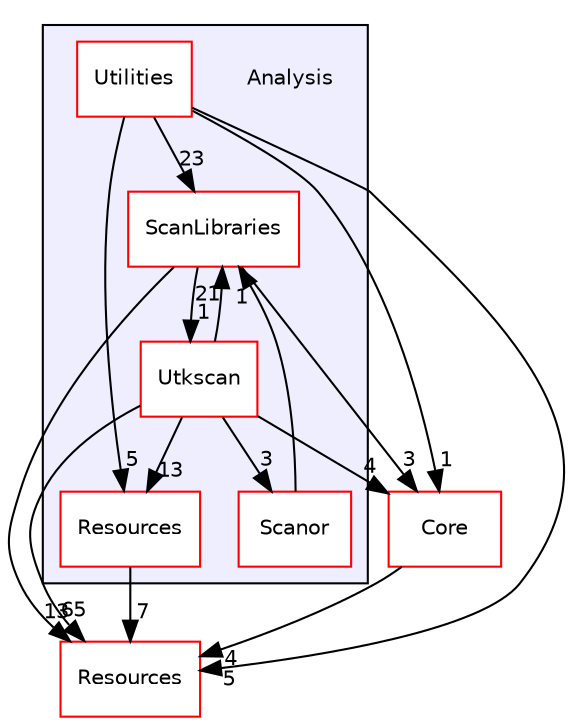 digraph "Analysis" {
  compound=true
  node [ fontsize="10", fontname="Helvetica"];
  edge [ labelfontsize="10", labelfontname="Helvetica"];
  subgraph clusterdir_19b17cb436010079e3d017a29cb7858f {
    graph [ bgcolor="#eeeeff", pencolor="black", label="" URL="dir_19b17cb436010079e3d017a29cb7858f.html"];
    dir_19b17cb436010079e3d017a29cb7858f [shape=plaintext label="Analysis"];
    dir_5d7c6f6db18e60e39633f445f8be697c [shape=box label="Resources" color="red" fillcolor="white" style="filled" URL="dir_5d7c6f6db18e60e39633f445f8be697c.html"];
    dir_d1f3dbe10f157d97e145494b8a91d73e [shape=box label="ScanLibraries" color="red" fillcolor="white" style="filled" URL="dir_d1f3dbe10f157d97e145494b8a91d73e.html"];
    dir_b3d746ee3f73c27582c04e786d179c55 [shape=box label="Scanor" color="red" fillcolor="white" style="filled" URL="dir_b3d746ee3f73c27582c04e786d179c55.html"];
    dir_c62fe72d7cbcd0ce95a071ffa5768026 [shape=box label="Utilities" color="red" fillcolor="white" style="filled" URL="dir_c62fe72d7cbcd0ce95a071ffa5768026.html"];
    dir_f13c84c46700b552851dcb8286bbe188 [shape=box label="Utkscan" color="red" fillcolor="white" style="filled" URL="dir_f13c84c46700b552851dcb8286bbe188.html"];
  }
  dir_c6310732a22f63c0c2fc5595561e68f1 [shape=box label="Core" fillcolor="white" style="filled" color="red" URL="dir_c6310732a22f63c0c2fc5595561e68f1.html"];
  dir_bde32bf976401edbce144c1ca78437b0 [shape=box label="Resources" fillcolor="white" style="filled" color="red" URL="dir_bde32bf976401edbce144c1ca78437b0.html"];
  dir_c62fe72d7cbcd0ce95a071ffa5768026->dir_d1f3dbe10f157d97e145494b8a91d73e [headlabel="23", labeldistance=1.5 headhref="dir_000031_000060.html"];
  dir_c62fe72d7cbcd0ce95a071ffa5768026->dir_c6310732a22f63c0c2fc5595561e68f1 [headlabel="1", labeldistance=1.5 headhref="dir_000031_000022.html"];
  dir_c62fe72d7cbcd0ce95a071ffa5768026->dir_bde32bf976401edbce144c1ca78437b0 [headlabel="5", labeldistance=1.5 headhref="dir_000031_000019.html"];
  dir_c62fe72d7cbcd0ce95a071ffa5768026->dir_5d7c6f6db18e60e39633f445f8be697c [headlabel="5", labeldistance=1.5 headhref="dir_000031_000017.html"];
  dir_b3d746ee3f73c27582c04e786d179c55->dir_d1f3dbe10f157d97e145494b8a91d73e [headlabel="1", labeldistance=1.5 headhref="dir_000037_000060.html"];
  dir_d1f3dbe10f157d97e145494b8a91d73e->dir_c6310732a22f63c0c2fc5595561e68f1 [headlabel="3", labeldistance=1.5 headhref="dir_000060_000022.html"];
  dir_d1f3dbe10f157d97e145494b8a91d73e->dir_bde32bf976401edbce144c1ca78437b0 [headlabel="13", labeldistance=1.5 headhref="dir_000060_000019.html"];
  dir_d1f3dbe10f157d97e145494b8a91d73e->dir_f13c84c46700b552851dcb8286bbe188 [headlabel="1", labeldistance=1.5 headhref="dir_000060_000004.html"];
  dir_c6310732a22f63c0c2fc5595561e68f1->dir_bde32bf976401edbce144c1ca78437b0 [headlabel="4", labeldistance=1.5 headhref="dir_000022_000019.html"];
  dir_f13c84c46700b552851dcb8286bbe188->dir_b3d746ee3f73c27582c04e786d179c55 [headlabel="3", labeldistance=1.5 headhref="dir_000004_000037.html"];
  dir_f13c84c46700b552851dcb8286bbe188->dir_d1f3dbe10f157d97e145494b8a91d73e [headlabel="21", labeldistance=1.5 headhref="dir_000004_000060.html"];
  dir_f13c84c46700b552851dcb8286bbe188->dir_c6310732a22f63c0c2fc5595561e68f1 [headlabel="4", labeldistance=1.5 headhref="dir_000004_000022.html"];
  dir_f13c84c46700b552851dcb8286bbe188->dir_bde32bf976401edbce144c1ca78437b0 [headlabel="65", labeldistance=1.5 headhref="dir_000004_000019.html"];
  dir_f13c84c46700b552851dcb8286bbe188->dir_5d7c6f6db18e60e39633f445f8be697c [headlabel="13", labeldistance=1.5 headhref="dir_000004_000017.html"];
  dir_5d7c6f6db18e60e39633f445f8be697c->dir_bde32bf976401edbce144c1ca78437b0 [headlabel="7", labeldistance=1.5 headhref="dir_000017_000019.html"];
}
